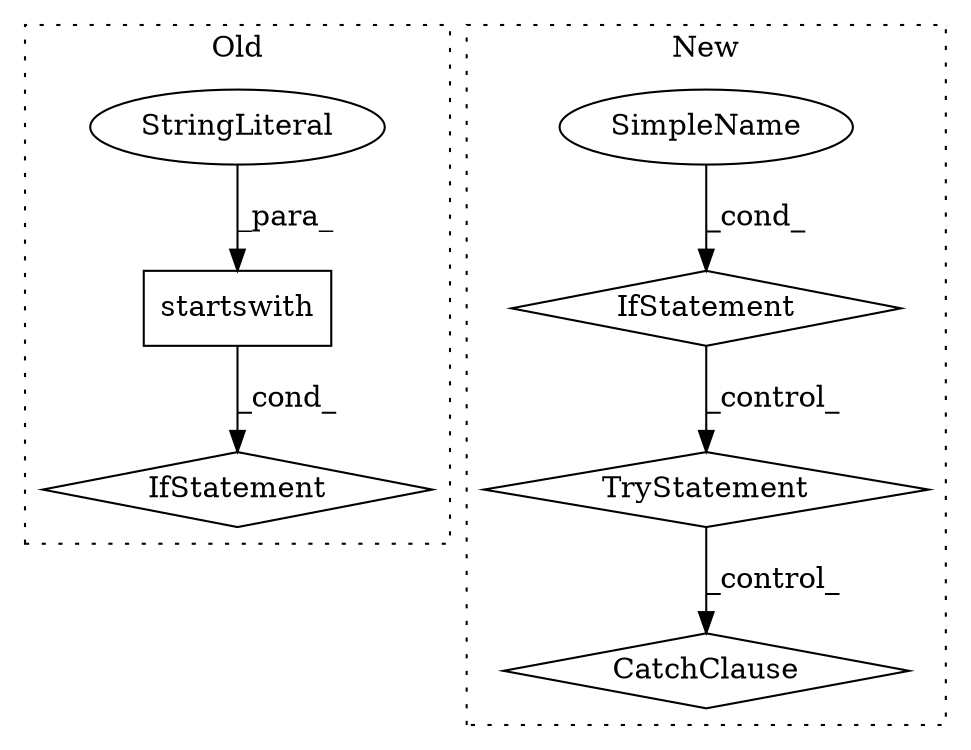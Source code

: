 digraph G {
subgraph cluster0 {
1 [label="startswith" a="32" s="1673,1695" l="11,1" shape="box"];
3 [label="IfStatement" a="25" s="1658,1696" l="4,2" shape="diamond"];
5 [label="StringLiteral" a="45" s="1684" l="11" shape="ellipse"];
label = "Old";
style="dotted";
}
subgraph cluster1 {
2 [label="CatchClause" a="12" s="2110,2139" l="11,2" shape="diamond"];
4 [label="TryStatement" a="54" s="1715" l="4" shape="diamond"];
6 [label="IfStatement" a="25" s="1538,1575" l="4,2" shape="diamond"];
7 [label="SimpleName" a="42" s="" l="" shape="ellipse"];
label = "New";
style="dotted";
}
1 -> 3 [label="_cond_"];
4 -> 2 [label="_control_"];
5 -> 1 [label="_para_"];
6 -> 4 [label="_control_"];
7 -> 6 [label="_cond_"];
}